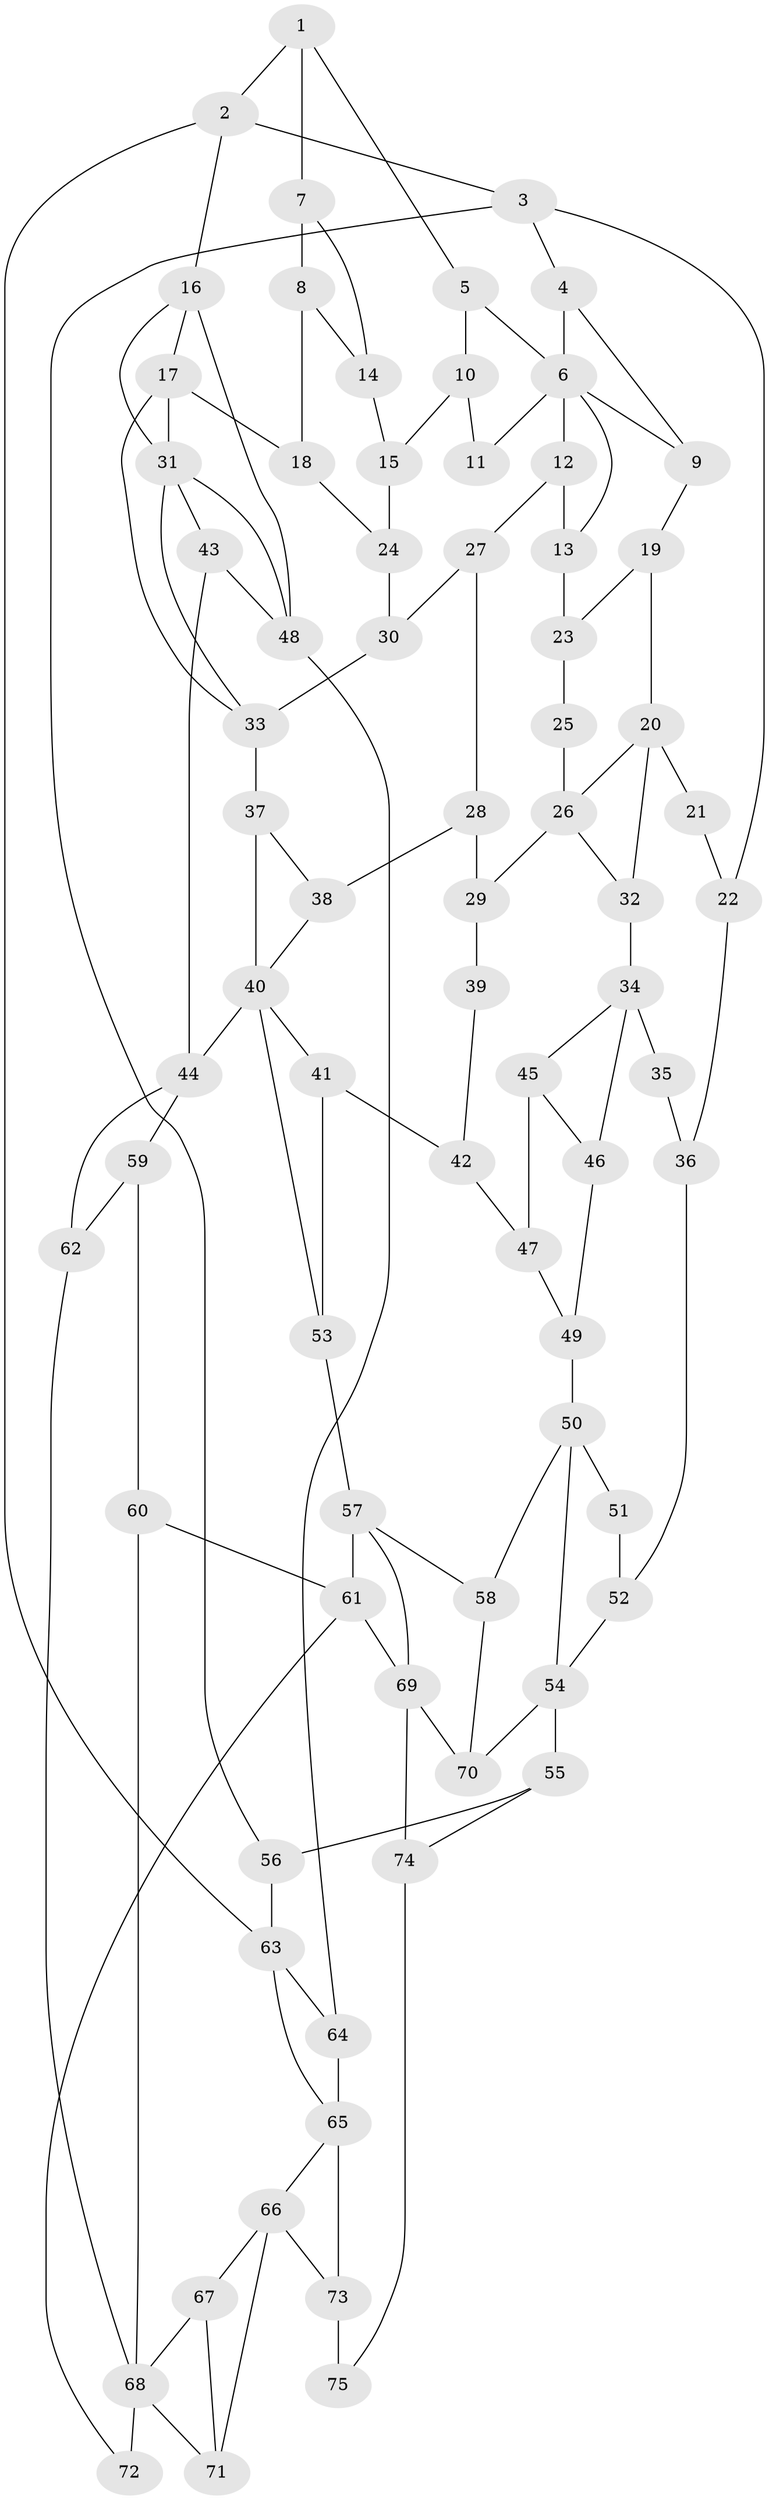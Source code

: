 // original degree distribution, {3: 0.02, 5: 0.5, 6: 0.24, 4: 0.24}
// Generated by graph-tools (version 1.1) at 2025/38/03/09/25 02:38:49]
// undirected, 75 vertices, 122 edges
graph export_dot {
graph [start="1"]
  node [color=gray90,style=filled];
  1;
  2;
  3;
  4;
  5;
  6;
  7;
  8;
  9;
  10;
  11;
  12;
  13;
  14;
  15;
  16;
  17;
  18;
  19;
  20;
  21;
  22;
  23;
  24;
  25;
  26;
  27;
  28;
  29;
  30;
  31;
  32;
  33;
  34;
  35;
  36;
  37;
  38;
  39;
  40;
  41;
  42;
  43;
  44;
  45;
  46;
  47;
  48;
  49;
  50;
  51;
  52;
  53;
  54;
  55;
  56;
  57;
  58;
  59;
  60;
  61;
  62;
  63;
  64;
  65;
  66;
  67;
  68;
  69;
  70;
  71;
  72;
  73;
  74;
  75;
  1 -- 2 [weight=1.0];
  1 -- 5 [weight=1.0];
  1 -- 7 [weight=2.0];
  2 -- 3 [weight=1.0];
  2 -- 16 [weight=1.0];
  2 -- 63 [weight=1.0];
  3 -- 4 [weight=1.0];
  3 -- 22 [weight=1.0];
  3 -- 56 [weight=1.0];
  4 -- 6 [weight=1.0];
  4 -- 9 [weight=1.0];
  5 -- 6 [weight=1.0];
  5 -- 10 [weight=1.0];
  6 -- 9 [weight=1.0];
  6 -- 11 [weight=1.0];
  6 -- 12 [weight=1.0];
  6 -- 13 [weight=1.0];
  7 -- 8 [weight=3.0];
  7 -- 14 [weight=1.0];
  8 -- 14 [weight=1.0];
  8 -- 18 [weight=2.0];
  9 -- 19 [weight=1.0];
  10 -- 11 [weight=1.0];
  10 -- 15 [weight=1.0];
  12 -- 13 [weight=1.0];
  12 -- 27 [weight=1.0];
  13 -- 23 [weight=1.0];
  14 -- 15 [weight=1.0];
  15 -- 24 [weight=1.0];
  16 -- 17 [weight=1.0];
  16 -- 31 [weight=1.0];
  16 -- 48 [weight=1.0];
  17 -- 18 [weight=2.0];
  17 -- 31 [weight=2.0];
  17 -- 33 [weight=1.0];
  18 -- 24 [weight=1.0];
  19 -- 20 [weight=1.0];
  19 -- 23 [weight=1.0];
  20 -- 21 [weight=2.0];
  20 -- 26 [weight=1.0];
  20 -- 32 [weight=2.0];
  21 -- 22 [weight=1.0];
  22 -- 36 [weight=1.0];
  23 -- 25 [weight=1.0];
  24 -- 30 [weight=1.0];
  25 -- 26 [weight=2.0];
  26 -- 29 [weight=2.0];
  26 -- 32 [weight=1.0];
  27 -- 28 [weight=2.0];
  27 -- 30 [weight=1.0];
  28 -- 29 [weight=2.0];
  28 -- 38 [weight=1.0];
  29 -- 39 [weight=2.0];
  30 -- 33 [weight=1.0];
  31 -- 33 [weight=1.0];
  31 -- 43 [weight=1.0];
  31 -- 48 [weight=1.0];
  32 -- 34 [weight=2.0];
  33 -- 37 [weight=1.0];
  34 -- 35 [weight=2.0];
  34 -- 45 [weight=1.0];
  34 -- 46 [weight=1.0];
  35 -- 36 [weight=1.0];
  36 -- 52 [weight=1.0];
  37 -- 38 [weight=1.0];
  37 -- 40 [weight=1.0];
  38 -- 40 [weight=1.0];
  39 -- 42 [weight=1.0];
  40 -- 41 [weight=1.0];
  40 -- 44 [weight=2.0];
  40 -- 53 [weight=1.0];
  41 -- 42 [weight=1.0];
  41 -- 53 [weight=1.0];
  42 -- 47 [weight=1.0];
  43 -- 44 [weight=2.0];
  43 -- 48 [weight=1.0];
  44 -- 59 [weight=1.0];
  44 -- 62 [weight=1.0];
  45 -- 46 [weight=1.0];
  45 -- 47 [weight=1.0];
  46 -- 49 [weight=1.0];
  47 -- 49 [weight=1.0];
  48 -- 64 [weight=1.0];
  49 -- 50 [weight=2.0];
  50 -- 51 [weight=2.0];
  50 -- 54 [weight=1.0];
  50 -- 58 [weight=1.0];
  51 -- 52 [weight=1.0];
  52 -- 54 [weight=1.0];
  53 -- 57 [weight=2.0];
  54 -- 55 [weight=3.0];
  54 -- 70 [weight=1.0];
  55 -- 56 [weight=2.0];
  55 -- 74 [weight=1.0];
  56 -- 63 [weight=1.0];
  57 -- 58 [weight=1.0];
  57 -- 61 [weight=2.0];
  57 -- 69 [weight=1.0];
  58 -- 70 [weight=1.0];
  59 -- 60 [weight=1.0];
  59 -- 62 [weight=1.0];
  60 -- 61 [weight=1.0];
  60 -- 68 [weight=1.0];
  61 -- 69 [weight=1.0];
  61 -- 72 [weight=1.0];
  62 -- 68 [weight=1.0];
  63 -- 64 [weight=1.0];
  63 -- 65 [weight=1.0];
  64 -- 65 [weight=1.0];
  65 -- 66 [weight=1.0];
  65 -- 73 [weight=2.0];
  66 -- 67 [weight=1.0];
  66 -- 71 [weight=1.0];
  66 -- 73 [weight=2.0];
  67 -- 68 [weight=1.0];
  67 -- 71 [weight=1.0];
  68 -- 71 [weight=1.0];
  68 -- 72 [weight=2.0];
  69 -- 70 [weight=2.0];
  69 -- 74 [weight=2.0];
  73 -- 75 [weight=2.0];
  74 -- 75 [weight=1.0];
}
